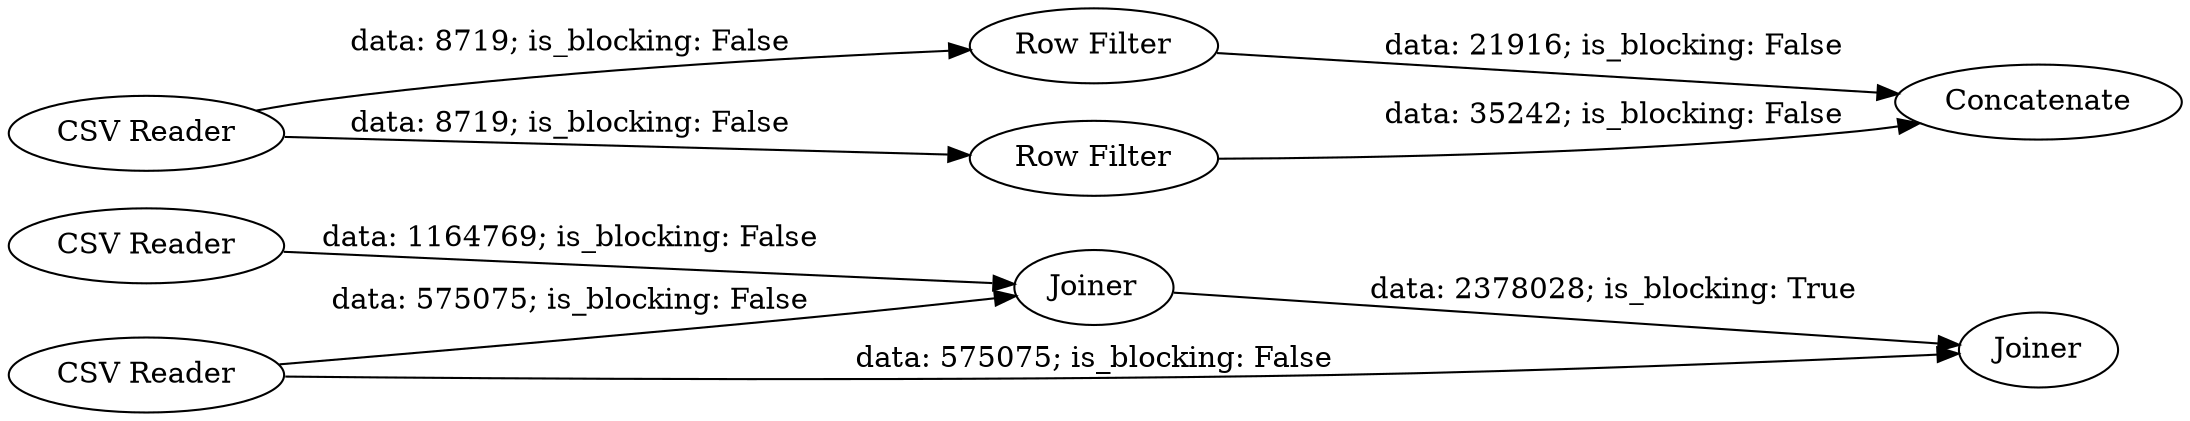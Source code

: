digraph {
	"891930830853327001_4" [label="CSV Reader"]
	"891930830853327001_8" [label="Row Filter"]
	"891930830853327001_5" [label=Joiner]
	"891930830853327001_2" [label="CSV Reader"]
	"891930830853327001_3" [label="CSV Reader"]
	"891930830853327001_9" [label=Concatenate]
	"891930830853327001_7" [label="Row Filter"]
	"891930830853327001_6" [label=Joiner]
	"891930830853327001_3" -> "891930830853327001_5" [label="data: 575075; is_blocking: False"]
	"891930830853327001_2" -> "891930830853327001_8" [label="data: 8719; is_blocking: False"]
	"891930830853327001_3" -> "891930830853327001_6" [label="data: 575075; is_blocking: False"]
	"891930830853327001_2" -> "891930830853327001_7" [label="data: 8719; is_blocking: False"]
	"891930830853327001_8" -> "891930830853327001_9" [label="data: 21916; is_blocking: False"]
	"891930830853327001_7" -> "891930830853327001_9" [label="data: 35242; is_blocking: False"]
	"891930830853327001_4" -> "891930830853327001_5" [label="data: 1164769; is_blocking: False"]
	"891930830853327001_5" -> "891930830853327001_6" [label="data: 2378028; is_blocking: True"]
	rankdir=LR
}
